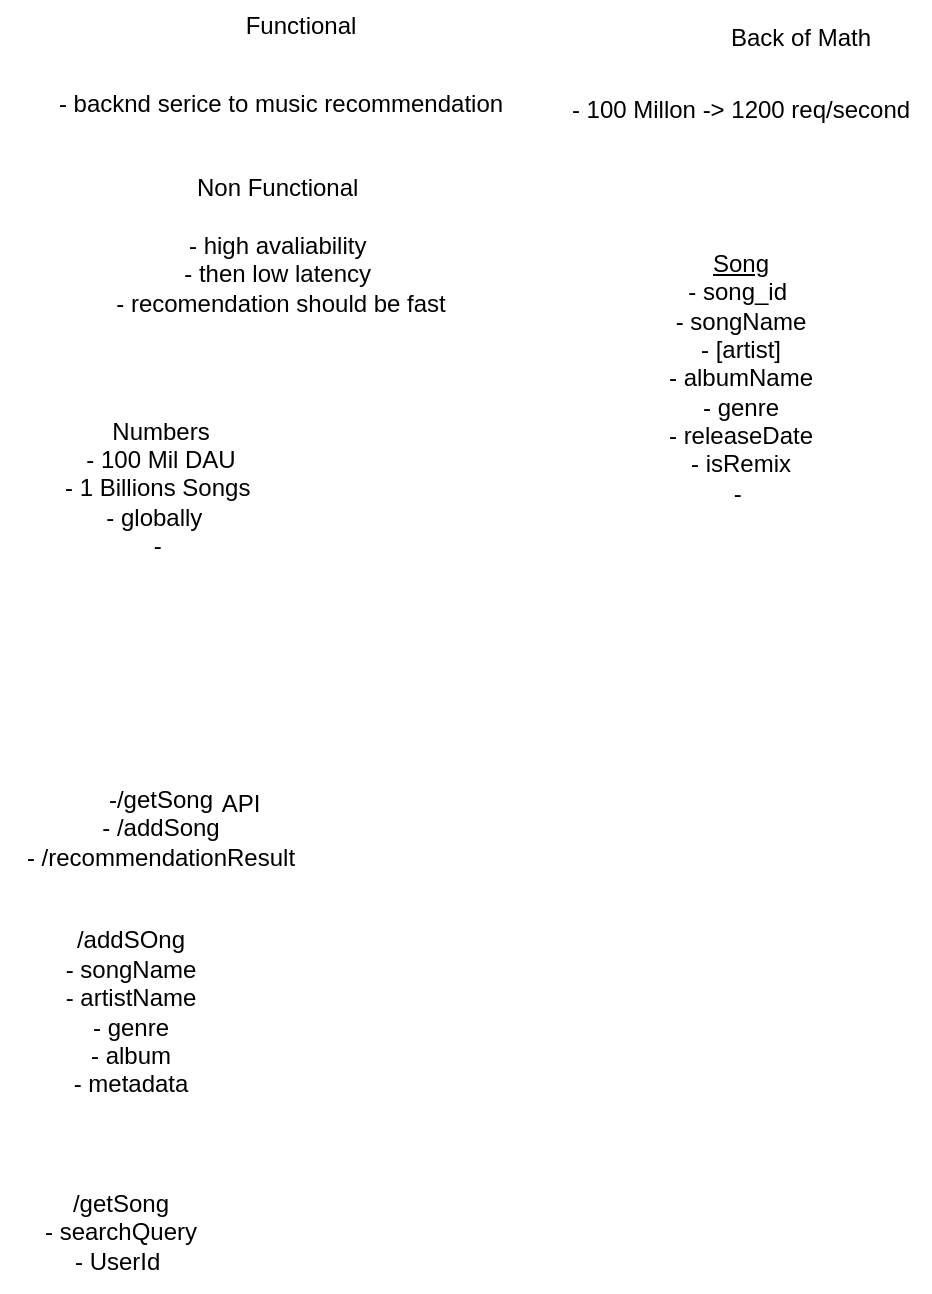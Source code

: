 <mxfile version="26.0.14">
  <diagram name="Page-1" id="hg5Iva1_rjpVSsbYuWLJ">
    <mxGraphModel dx="1783" dy="507" grid="1" gridSize="10" guides="1" tooltips="1" connect="1" arrows="1" fold="1" page="1" pageScale="1" pageWidth="850" pageHeight="1100" math="0" shadow="0">
      <root>
        <mxCell id="0" />
        <mxCell id="1" parent="0" />
        <mxCell id="KrwUJMKyWYbQcD5nX2oG-1" value="Functional&lt;div&gt;&lt;br&gt;&lt;/div&gt;" style="text;html=1;align=center;verticalAlign=middle;resizable=0;points=[];autosize=1;strokeColor=none;fillColor=none;" vertex="1" parent="1">
          <mxGeometry x="10" y="44" width="80" height="40" as="geometry" />
        </mxCell>
        <mxCell id="KrwUJMKyWYbQcD5nX2oG-2" value="- backnd serice to music recommendation&lt;div&gt;&lt;br&gt;&lt;/div&gt;" style="text;html=1;align=center;verticalAlign=middle;resizable=0;points=[];autosize=1;strokeColor=none;fillColor=none;" vertex="1" parent="1">
          <mxGeometry x="-85" y="83" width="250" height="40" as="geometry" />
        </mxCell>
        <mxCell id="KrwUJMKyWYbQcD5nX2oG-3" value="Non Functional&amp;nbsp;&lt;div&gt;&lt;br&gt;&lt;/div&gt;&lt;div&gt;- high avaliability&amp;nbsp;&lt;/div&gt;&lt;div&gt;- then low latency&amp;nbsp;&lt;/div&gt;&lt;div&gt;- recomendation should be fast&lt;/div&gt;&lt;div&gt;&lt;br&gt;&lt;/div&gt;&lt;div&gt;&lt;br&gt;&lt;/div&gt;&lt;div&gt;&lt;br&gt;&lt;/div&gt;" style="text;html=1;align=center;verticalAlign=middle;resizable=0;points=[];autosize=1;strokeColor=none;fillColor=none;" vertex="1" parent="1">
          <mxGeometry x="-55" y="123" width="190" height="130" as="geometry" />
        </mxCell>
        <mxCell id="KrwUJMKyWYbQcD5nX2oG-4" value="Numbers&lt;div&gt;- 100 Mil DAU&lt;/div&gt;&lt;div&gt;- 1 Billions Songs&amp;nbsp;&lt;/div&gt;&lt;div&gt;- globally&amp;nbsp;&amp;nbsp;&lt;/div&gt;&lt;div&gt;-&amp;nbsp;&lt;/div&gt;" style="text;html=1;align=center;verticalAlign=middle;resizable=0;points=[];autosize=1;strokeColor=none;fillColor=none;" vertex="1" parent="1">
          <mxGeometry x="-80" y="243" width="120" height="90" as="geometry" />
        </mxCell>
        <mxCell id="KrwUJMKyWYbQcD5nX2oG-6" value="Back of Math" style="text;html=1;align=center;verticalAlign=middle;resizable=0;points=[];autosize=1;strokeColor=none;fillColor=none;" vertex="1" parent="1">
          <mxGeometry x="255" y="48" width="90" height="30" as="geometry" />
        </mxCell>
        <mxCell id="KrwUJMKyWYbQcD5nX2oG-7" value="- 100 Millon -&amp;gt; 1200 req/second&lt;div&gt;&lt;br&gt;&lt;/div&gt;&lt;div&gt;&lt;br&gt;&lt;/div&gt;" style="text;html=1;align=center;verticalAlign=middle;resizable=0;points=[];autosize=1;strokeColor=none;fillColor=none;" vertex="1" parent="1">
          <mxGeometry x="175" y="83" width="190" height="60" as="geometry" />
        </mxCell>
        <mxCell id="KrwUJMKyWYbQcD5nX2oG-9" value="API&lt;div&gt;&lt;br&gt;&lt;/div&gt;" style="text;html=1;align=center;verticalAlign=middle;resizable=0;points=[];autosize=1;strokeColor=none;fillColor=none;" vertex="1" parent="1">
          <mxGeometry y="433" width="40" height="40" as="geometry" />
        </mxCell>
        <mxCell id="KrwUJMKyWYbQcD5nX2oG-10" value="&lt;br&gt;&lt;div&gt;-/getSong&lt;/div&gt;&lt;div&gt;- /addSong&lt;/div&gt;&lt;div&gt;- /recommendationResult&lt;/div&gt;&lt;div&gt;&lt;br&gt;&lt;/div&gt;" style="text;html=1;align=center;verticalAlign=middle;resizable=0;points=[];autosize=1;strokeColor=none;fillColor=none;" vertex="1" parent="1">
          <mxGeometry x="-100" y="413" width="160" height="90" as="geometry" />
        </mxCell>
        <mxCell id="KrwUJMKyWYbQcD5nX2oG-14" value="/getSong&lt;div&gt;- searchQuery&lt;/div&gt;&lt;div&gt;- UserId&amp;nbsp;&lt;/div&gt;" style="text;html=1;align=center;verticalAlign=middle;resizable=0;points=[];autosize=1;strokeColor=none;fillColor=none;" vertex="1" parent="1">
          <mxGeometry x="-90" y="630" width="100" height="60" as="geometry" />
        </mxCell>
        <mxCell id="KrwUJMKyWYbQcD5nX2oG-18" value="/addSOng&lt;div&gt;- songName&lt;/div&gt;&lt;div&gt;- artistName&lt;/div&gt;&lt;div&gt;- genre&lt;/div&gt;&lt;div&gt;- album&lt;/div&gt;&lt;div&gt;- metadata&lt;/div&gt;" style="text;html=1;align=center;verticalAlign=middle;resizable=0;points=[];autosize=1;strokeColor=none;fillColor=none;" vertex="1" parent="1">
          <mxGeometry x="-80" y="500" width="90" height="100" as="geometry" />
        </mxCell>
        <mxCell id="KrwUJMKyWYbQcD5nX2oG-21" value="&lt;u&gt;Song&lt;/u&gt;&lt;div&gt;- song_id&amp;nbsp;&lt;/div&gt;&lt;div&gt;- songName&lt;/div&gt;&lt;div&gt;- [artist]&lt;/div&gt;&lt;div&gt;- albumName&lt;/div&gt;&lt;div&gt;- genre&lt;/div&gt;&lt;div&gt;- releaseDate&lt;/div&gt;&lt;div&gt;- isRemix&lt;/div&gt;&lt;div&gt;-&amp;nbsp;&lt;/div&gt;" style="text;html=1;align=center;verticalAlign=middle;resizable=0;points=[];autosize=1;strokeColor=none;fillColor=none;" vertex="1" parent="1">
          <mxGeometry x="220" y="163" width="100" height="140" as="geometry" />
        </mxCell>
      </root>
    </mxGraphModel>
  </diagram>
</mxfile>

